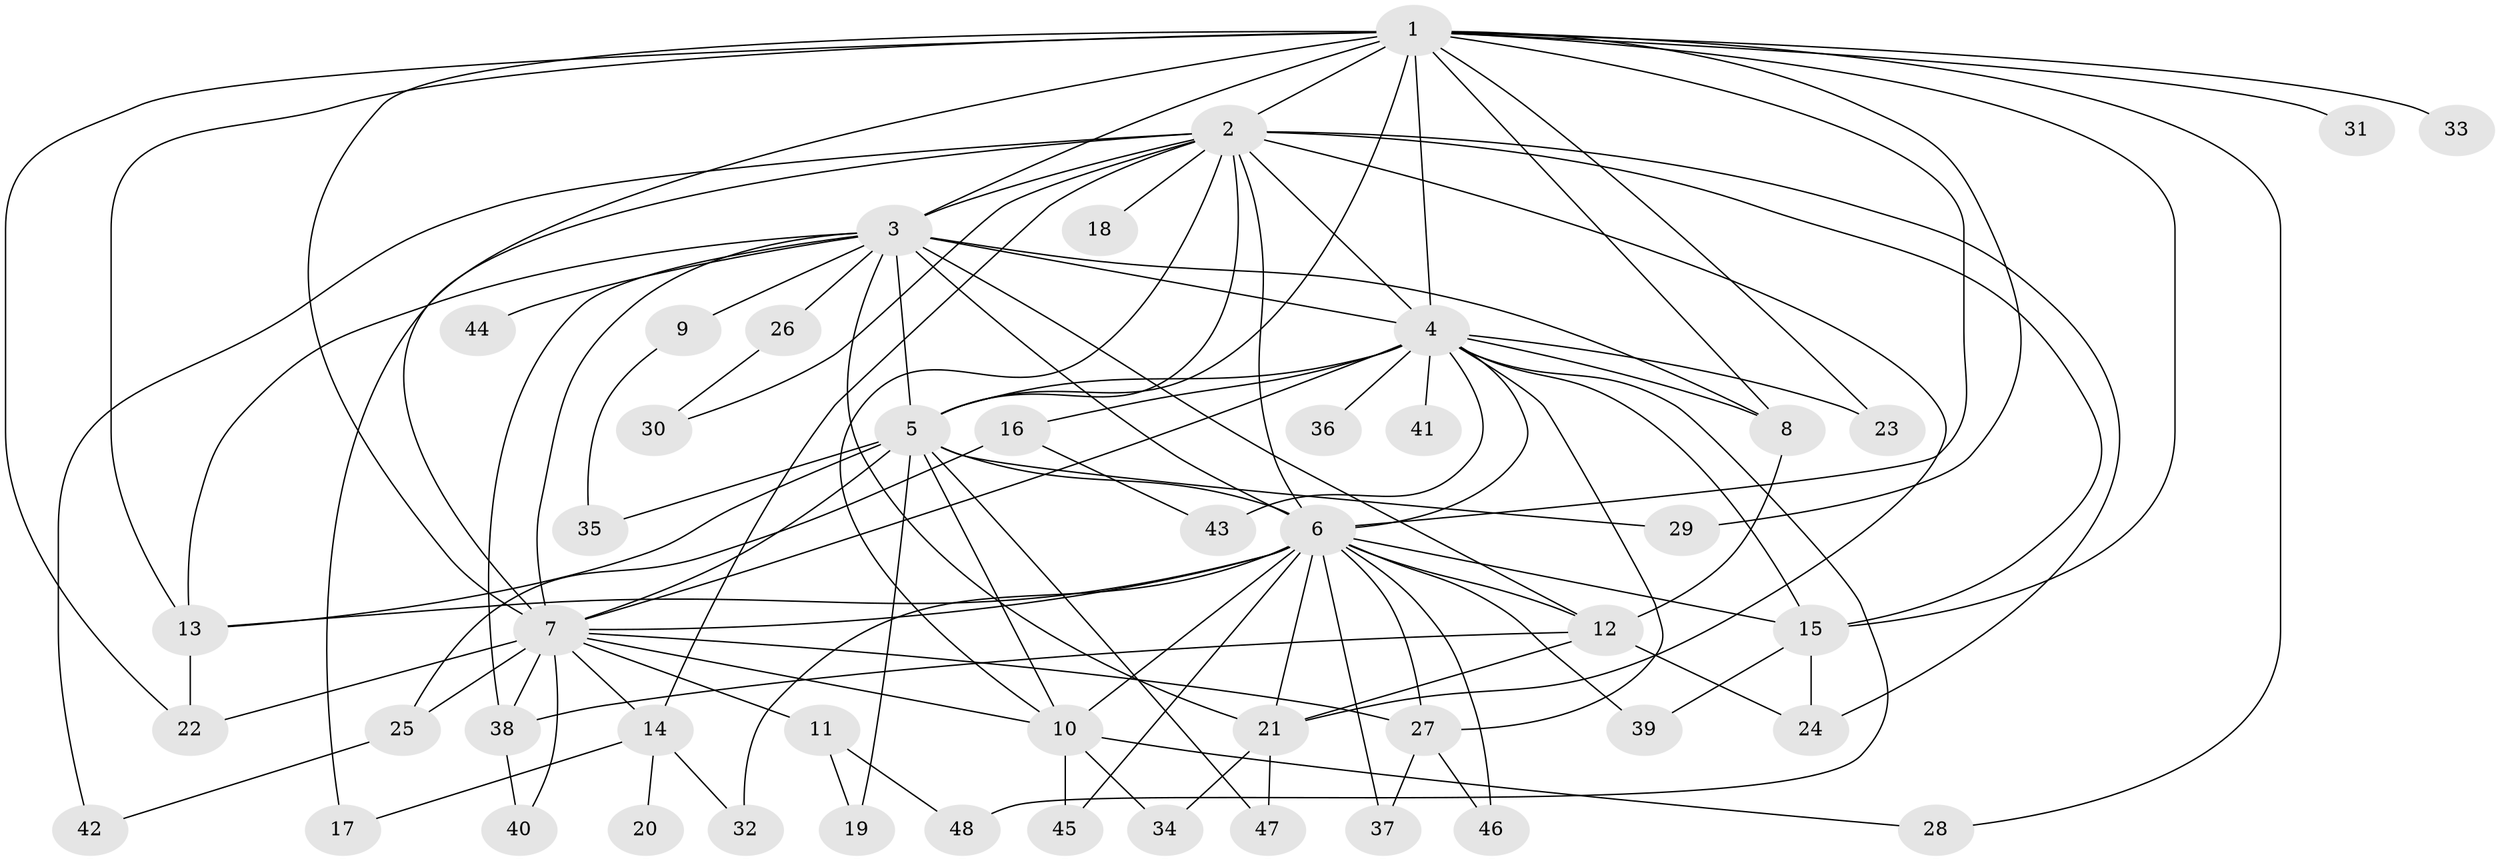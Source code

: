 // original degree distribution, {26: 0.012658227848101266, 12: 0.012658227848101266, 22: 0.02531645569620253, 14: 0.012658227848101266, 16: 0.012658227848101266, 18: 0.012658227848101266, 21: 0.012658227848101266, 15: 0.02531645569620253, 4: 0.06329113924050633, 3: 0.21518987341772153, 9: 0.012658227848101266, 5: 0.0379746835443038, 2: 0.5316455696202531, 6: 0.012658227848101266}
// Generated by graph-tools (version 1.1) at 2025/49/03/04/25 22:49:43]
// undirected, 48 vertices, 106 edges
graph export_dot {
  node [color=gray90,style=filled];
  1;
  2;
  3;
  4;
  5;
  6;
  7;
  8;
  9;
  10;
  11;
  12;
  13;
  14;
  15;
  16;
  17;
  18;
  19;
  20;
  21;
  22;
  23;
  24;
  25;
  26;
  27;
  28;
  29;
  30;
  31;
  32;
  33;
  34;
  35;
  36;
  37;
  38;
  39;
  40;
  41;
  42;
  43;
  44;
  45;
  46;
  47;
  48;
  1 -- 2 [weight=2.0];
  1 -- 3 [weight=3.0];
  1 -- 4 [weight=1.0];
  1 -- 5 [weight=1.0];
  1 -- 6 [weight=2.0];
  1 -- 7 [weight=3.0];
  1 -- 8 [weight=3.0];
  1 -- 13 [weight=1.0];
  1 -- 15 [weight=1.0];
  1 -- 17 [weight=1.0];
  1 -- 22 [weight=1.0];
  1 -- 23 [weight=1.0];
  1 -- 28 [weight=1.0];
  1 -- 29 [weight=1.0];
  1 -- 31 [weight=1.0];
  1 -- 33 [weight=1.0];
  2 -- 3 [weight=4.0];
  2 -- 4 [weight=3.0];
  2 -- 5 [weight=4.0];
  2 -- 6 [weight=2.0];
  2 -- 7 [weight=5.0];
  2 -- 10 [weight=1.0];
  2 -- 14 [weight=1.0];
  2 -- 15 [weight=2.0];
  2 -- 18 [weight=1.0];
  2 -- 21 [weight=1.0];
  2 -- 24 [weight=1.0];
  2 -- 30 [weight=1.0];
  2 -- 42 [weight=1.0];
  3 -- 4 [weight=2.0];
  3 -- 5 [weight=2.0];
  3 -- 6 [weight=2.0];
  3 -- 7 [weight=4.0];
  3 -- 8 [weight=1.0];
  3 -- 9 [weight=1.0];
  3 -- 12 [weight=1.0];
  3 -- 13 [weight=1.0];
  3 -- 21 [weight=1.0];
  3 -- 26 [weight=1.0];
  3 -- 38 [weight=1.0];
  3 -- 44 [weight=2.0];
  4 -- 5 [weight=1.0];
  4 -- 6 [weight=1.0];
  4 -- 7 [weight=2.0];
  4 -- 8 [weight=1.0];
  4 -- 15 [weight=1.0];
  4 -- 16 [weight=1.0];
  4 -- 23 [weight=1.0];
  4 -- 27 [weight=1.0];
  4 -- 36 [weight=1.0];
  4 -- 41 [weight=1.0];
  4 -- 43 [weight=1.0];
  4 -- 48 [weight=1.0];
  5 -- 6 [weight=1.0];
  5 -- 7 [weight=2.0];
  5 -- 10 [weight=1.0];
  5 -- 13 [weight=1.0];
  5 -- 19 [weight=1.0];
  5 -- 29 [weight=1.0];
  5 -- 35 [weight=1.0];
  5 -- 47 [weight=1.0];
  6 -- 7 [weight=2.0];
  6 -- 10 [weight=1.0];
  6 -- 12 [weight=1.0];
  6 -- 13 [weight=1.0];
  6 -- 15 [weight=1.0];
  6 -- 21 [weight=1.0];
  6 -- 27 [weight=1.0];
  6 -- 32 [weight=1.0];
  6 -- 37 [weight=1.0];
  6 -- 39 [weight=1.0];
  6 -- 45 [weight=1.0];
  6 -- 46 [weight=1.0];
  7 -- 10 [weight=1.0];
  7 -- 11 [weight=1.0];
  7 -- 14 [weight=1.0];
  7 -- 22 [weight=1.0];
  7 -- 25 [weight=1.0];
  7 -- 27 [weight=2.0];
  7 -- 38 [weight=1.0];
  7 -- 40 [weight=1.0];
  8 -- 12 [weight=4.0];
  9 -- 35 [weight=1.0];
  10 -- 28 [weight=1.0];
  10 -- 34 [weight=2.0];
  10 -- 45 [weight=1.0];
  11 -- 19 [weight=1.0];
  11 -- 48 [weight=1.0];
  12 -- 21 [weight=1.0];
  12 -- 24 [weight=1.0];
  12 -- 38 [weight=1.0];
  13 -- 22 [weight=1.0];
  14 -- 17 [weight=1.0];
  14 -- 20 [weight=1.0];
  14 -- 32 [weight=1.0];
  15 -- 24 [weight=1.0];
  15 -- 39 [weight=1.0];
  16 -- 25 [weight=1.0];
  16 -- 43 [weight=1.0];
  21 -- 34 [weight=1.0];
  21 -- 47 [weight=1.0];
  25 -- 42 [weight=1.0];
  26 -- 30 [weight=1.0];
  27 -- 37 [weight=1.0];
  27 -- 46 [weight=1.0];
  38 -- 40 [weight=1.0];
}
